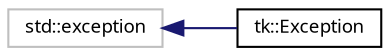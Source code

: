 digraph "Graphical Class Hierarchy"
{
 // INTERACTIVE_SVG=YES
  bgcolor="transparent";
  edge [fontname="sans-serif",fontsize="9",labelfontname="sans-serif",labelfontsize="9"];
  node [fontname="sans-serif",fontsize="9",shape=record];
  rankdir="LR";
  Node1 [label="std::exception",height=0.2,width=0.4,color="grey75",tooltip="STL class. "];
  Node1 -> Node2 [dir="back",color="midnightblue",fontsize="9",style="solid",fontname="sans-serif"];
  Node2 [label="tk::Exception",height=0.2,width=0.4,color="black",URL="$classtk_1_1_exception.html",tooltip="Basic exception class for producing file:func:line info + call trace. "];
}
